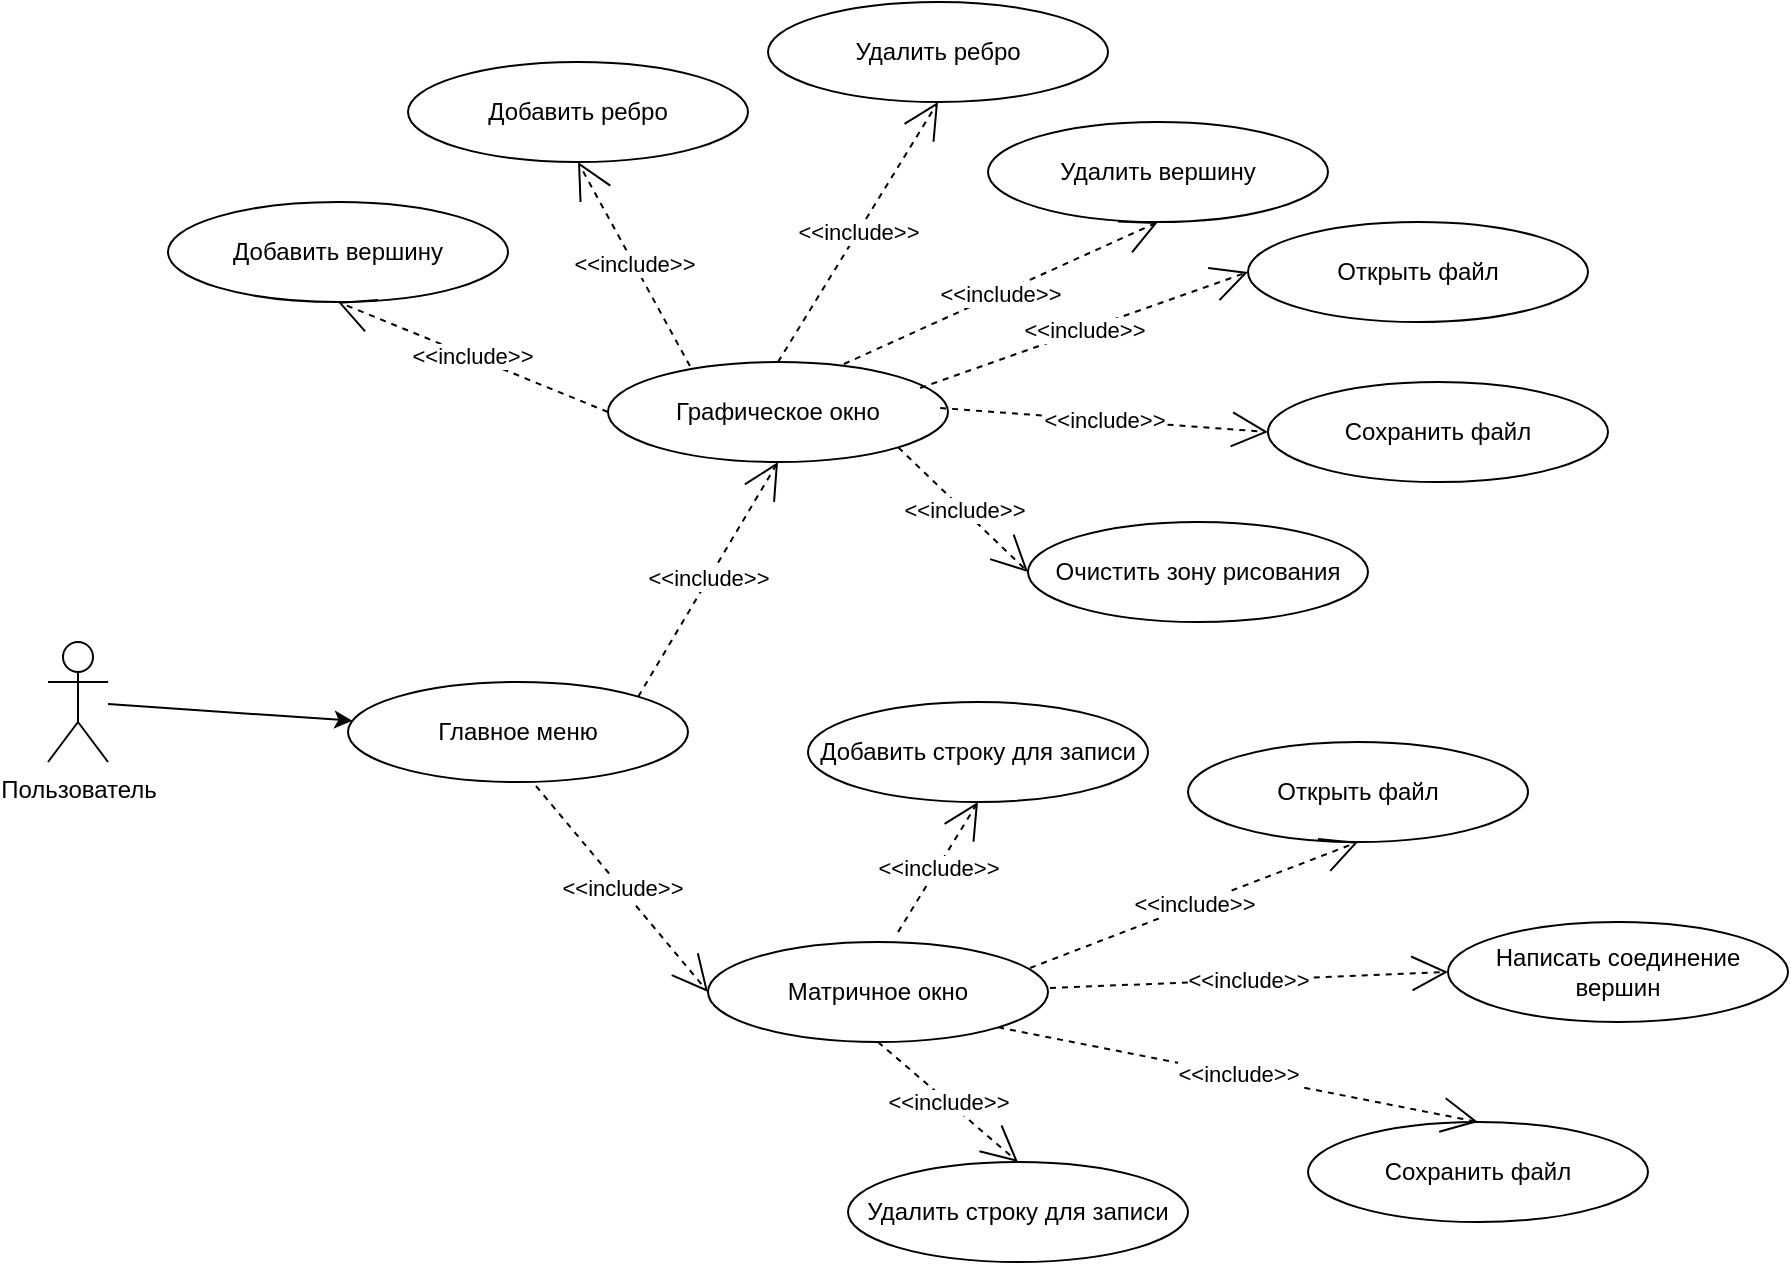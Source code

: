 <mxfile version="20.2.8" type="github">
  <diagram id="FuyvTvE4fielNitCsp12" name="Page-1">
    <mxGraphModel dx="1213" dy="1719" grid="1" gridSize="10" guides="1" tooltips="1" connect="1" arrows="1" fold="1" page="1" pageScale="1" pageWidth="850" pageHeight="1100" math="0" shadow="0">
      <root>
        <mxCell id="0" />
        <mxCell id="1" parent="0" />
        <mxCell id="vfB4iCaX7EaiuwefloM7-20" style="rounded=0;orthogonalLoop=1;jettySize=auto;html=1;" edge="1" parent="1" source="vfB4iCaX7EaiuwefloM7-2" target="vfB4iCaX7EaiuwefloM7-3">
          <mxGeometry relative="1" as="geometry" />
        </mxCell>
        <mxCell id="vfB4iCaX7EaiuwefloM7-2" value="Пользователь" style="shape=umlActor;verticalLabelPosition=bottom;verticalAlign=top;html=1;outlineConnect=0;" vertex="1" parent="1">
          <mxGeometry x="70" y="100" width="30" height="60" as="geometry" />
        </mxCell>
        <mxCell id="vfB4iCaX7EaiuwefloM7-3" value="Главное меню" style="ellipse;whiteSpace=wrap;html=1;" vertex="1" parent="1">
          <mxGeometry x="220" y="120" width="170" height="50" as="geometry" />
        </mxCell>
        <mxCell id="vfB4iCaX7EaiuwefloM7-4" value="Графическое окно" style="ellipse;whiteSpace=wrap;html=1;" vertex="1" parent="1">
          <mxGeometry x="350" y="-40" width="170" height="50" as="geometry" />
        </mxCell>
        <mxCell id="vfB4iCaX7EaiuwefloM7-5" value="Матричное окно" style="ellipse;whiteSpace=wrap;html=1;" vertex="1" parent="1">
          <mxGeometry x="400" y="250" width="170" height="50" as="geometry" />
        </mxCell>
        <mxCell id="vfB4iCaX7EaiuwefloM7-7" value="Добавить вершину" style="ellipse;whiteSpace=wrap;html=1;" vertex="1" parent="1">
          <mxGeometry x="130" y="-120" width="170" height="50" as="geometry" />
        </mxCell>
        <mxCell id="vfB4iCaX7EaiuwefloM7-8" value="Добавить ребро" style="ellipse;whiteSpace=wrap;html=1;" vertex="1" parent="1">
          <mxGeometry x="250" y="-190" width="170" height="50" as="geometry" />
        </mxCell>
        <mxCell id="vfB4iCaX7EaiuwefloM7-9" value="Удалить ребро" style="ellipse;whiteSpace=wrap;html=1;" vertex="1" parent="1">
          <mxGeometry x="430" y="-220" width="170" height="50" as="geometry" />
        </mxCell>
        <mxCell id="vfB4iCaX7EaiuwefloM7-10" value="Удалить вершину" style="ellipse;whiteSpace=wrap;html=1;" vertex="1" parent="1">
          <mxGeometry x="540" y="-160" width="170" height="50" as="geometry" />
        </mxCell>
        <mxCell id="vfB4iCaX7EaiuwefloM7-11" value="Открыть файл" style="ellipse;whiteSpace=wrap;html=1;" vertex="1" parent="1">
          <mxGeometry x="670" y="-110" width="170" height="50" as="geometry" />
        </mxCell>
        <mxCell id="vfB4iCaX7EaiuwefloM7-12" value="Сохранить файл" style="ellipse;whiteSpace=wrap;html=1;" vertex="1" parent="1">
          <mxGeometry x="680" y="-30" width="170" height="50" as="geometry" />
        </mxCell>
        <mxCell id="vfB4iCaX7EaiuwefloM7-13" value="Очистить зону рисования" style="ellipse;whiteSpace=wrap;html=1;" vertex="1" parent="1">
          <mxGeometry x="560" y="40" width="170" height="50" as="geometry" />
        </mxCell>
        <mxCell id="vfB4iCaX7EaiuwefloM7-14" value="Добавить строку для записи" style="ellipse;whiteSpace=wrap;html=1;" vertex="1" parent="1">
          <mxGeometry x="450" y="130" width="170" height="50" as="geometry" />
        </mxCell>
        <mxCell id="vfB4iCaX7EaiuwefloM7-15" value="Написать соединение вершин" style="ellipse;whiteSpace=wrap;html=1;" vertex="1" parent="1">
          <mxGeometry x="770" y="240" width="170" height="50" as="geometry" />
        </mxCell>
        <mxCell id="vfB4iCaX7EaiuwefloM7-16" value="Открыть файл" style="ellipse;whiteSpace=wrap;html=1;" vertex="1" parent="1">
          <mxGeometry x="640" y="150" width="170" height="50" as="geometry" />
        </mxCell>
        <mxCell id="vfB4iCaX7EaiuwefloM7-17" value="Сохранить файл" style="ellipse;whiteSpace=wrap;html=1;" vertex="1" parent="1">
          <mxGeometry x="700" y="340" width="170" height="50" as="geometry" />
        </mxCell>
        <mxCell id="vfB4iCaX7EaiuwefloM7-18" value="Удалить строку для записи" style="ellipse;whiteSpace=wrap;html=1;" vertex="1" parent="1">
          <mxGeometry x="470" y="360" width="170" height="50" as="geometry" />
        </mxCell>
        <mxCell id="vfB4iCaX7EaiuwefloM7-19" value="&amp;lt;&amp;lt;include&amp;gt;&amp;gt;" style="endArrow=open;endSize=16;endFill=0;html=1;rounded=0;exitX=1;exitY=0;exitDx=0;exitDy=0;entryX=0.5;entryY=1;entryDx=0;entryDy=0;dashed=1;" edge="1" parent="1" source="vfB4iCaX7EaiuwefloM7-3" target="vfB4iCaX7EaiuwefloM7-4">
          <mxGeometry width="160" relative="1" as="geometry">
            <mxPoint x="330" y="70" as="sourcePoint" />
            <mxPoint x="490" y="70" as="targetPoint" />
          </mxGeometry>
        </mxCell>
        <mxCell id="vfB4iCaX7EaiuwefloM7-22" value="&amp;lt;&amp;lt;include&amp;gt;&amp;gt;" style="endArrow=open;endSize=16;endFill=0;html=1;rounded=0;exitX=0;exitY=0.5;exitDx=0;exitDy=0;entryX=0.5;entryY=1;entryDx=0;entryDy=0;dashed=1;" edge="1" parent="1" source="vfB4iCaX7EaiuwefloM7-4" target="vfB4iCaX7EaiuwefloM7-7">
          <mxGeometry width="160" relative="1" as="geometry">
            <mxPoint x="275.104" y="167.322" as="sourcePoint" />
            <mxPoint x="445" y="20" as="targetPoint" />
          </mxGeometry>
        </mxCell>
        <mxCell id="vfB4iCaX7EaiuwefloM7-23" value="&amp;lt;&amp;lt;include&amp;gt;&amp;gt;" style="endArrow=open;endSize=16;endFill=0;html=1;rounded=0;exitX=0.241;exitY=0.04;exitDx=0;exitDy=0;entryX=0.5;entryY=1;entryDx=0;entryDy=0;dashed=1;exitPerimeter=0;" edge="1" parent="1" source="vfB4iCaX7EaiuwefloM7-4" target="vfB4iCaX7EaiuwefloM7-8">
          <mxGeometry width="160" relative="1" as="geometry">
            <mxPoint x="360" y="-5" as="sourcePoint" />
            <mxPoint x="225" y="-60" as="targetPoint" />
          </mxGeometry>
        </mxCell>
        <mxCell id="vfB4iCaX7EaiuwefloM7-24" value="&amp;lt;&amp;lt;include&amp;gt;&amp;gt;" style="endArrow=open;endSize=16;endFill=0;html=1;rounded=0;exitX=0.5;exitY=0;exitDx=0;exitDy=0;entryX=0.5;entryY=1;entryDx=0;entryDy=0;dashed=1;" edge="1" parent="1" source="vfB4iCaX7EaiuwefloM7-4" target="vfB4iCaX7EaiuwefloM7-9">
          <mxGeometry width="160" relative="1" as="geometry">
            <mxPoint x="400.97" y="-28" as="sourcePoint" />
            <mxPoint x="345" y="-130" as="targetPoint" />
          </mxGeometry>
        </mxCell>
        <mxCell id="vfB4iCaX7EaiuwefloM7-25" value="&amp;lt;&amp;lt;include&amp;gt;&amp;gt;" style="endArrow=open;endSize=16;endFill=0;html=1;rounded=0;exitX=0.694;exitY=0.02;exitDx=0;exitDy=0;dashed=1;exitPerimeter=0;entryX=0.5;entryY=1;entryDx=0;entryDy=0;" edge="1" parent="1" source="vfB4iCaX7EaiuwefloM7-4" target="vfB4iCaX7EaiuwefloM7-10">
          <mxGeometry width="160" relative="1" as="geometry">
            <mxPoint x="445" y="-30" as="sourcePoint" />
            <mxPoint x="525" y="-160" as="targetPoint" />
          </mxGeometry>
        </mxCell>
        <mxCell id="vfB4iCaX7EaiuwefloM7-26" value="&amp;lt;&amp;lt;include&amp;gt;&amp;gt;" style="endArrow=open;endSize=16;endFill=0;html=1;rounded=0;exitX=0.918;exitY=0.26;exitDx=0;exitDy=0;dashed=1;exitPerimeter=0;entryX=0;entryY=0.5;entryDx=0;entryDy=0;" edge="1" parent="1" source="vfB4iCaX7EaiuwefloM7-4" target="vfB4iCaX7EaiuwefloM7-11">
          <mxGeometry width="160" relative="1" as="geometry">
            <mxPoint x="477.98" y="-29" as="sourcePoint" />
            <mxPoint x="635" y="-100" as="targetPoint" />
          </mxGeometry>
        </mxCell>
        <mxCell id="vfB4iCaX7EaiuwefloM7-27" value="&amp;lt;&amp;lt;include&amp;gt;&amp;gt;" style="endArrow=open;endSize=16;endFill=0;html=1;rounded=0;exitX=0.918;exitY=0.26;exitDx=0;exitDy=0;dashed=1;exitPerimeter=0;entryX=0;entryY=0.5;entryDx=0;entryDy=0;" edge="1" parent="1" target="vfB4iCaX7EaiuwefloM7-12">
          <mxGeometry width="160" relative="1" as="geometry">
            <mxPoint x="516.06" y="-17" as="sourcePoint" />
            <mxPoint x="680" y="-75" as="targetPoint" />
          </mxGeometry>
        </mxCell>
        <mxCell id="vfB4iCaX7EaiuwefloM7-28" value="&amp;lt;&amp;lt;include&amp;gt;&amp;gt;" style="endArrow=open;endSize=16;endFill=0;html=1;rounded=0;exitX=1;exitY=1;exitDx=0;exitDy=0;dashed=1;entryX=0;entryY=0.5;entryDx=0;entryDy=0;" edge="1" parent="1" source="vfB4iCaX7EaiuwefloM7-4" target="vfB4iCaX7EaiuwefloM7-13">
          <mxGeometry width="160" relative="1" as="geometry">
            <mxPoint x="526.06" y="-7" as="sourcePoint" />
            <mxPoint x="690" y="5" as="targetPoint" />
          </mxGeometry>
        </mxCell>
        <mxCell id="vfB4iCaX7EaiuwefloM7-29" value="&amp;lt;&amp;lt;include&amp;gt;&amp;gt;" style="endArrow=open;endSize=16;endFill=0;html=1;rounded=0;exitX=0.559;exitY=-0.1;exitDx=0;exitDy=0;dashed=1;exitPerimeter=0;entryX=0.5;entryY=1;entryDx=0;entryDy=0;" edge="1" parent="1" source="vfB4iCaX7EaiuwefloM7-5" target="vfB4iCaX7EaiuwefloM7-14">
          <mxGeometry width="160" relative="1" as="geometry">
            <mxPoint x="526.06" y="-37" as="sourcePoint" />
            <mxPoint x="690" y="-25" as="targetPoint" />
          </mxGeometry>
        </mxCell>
        <mxCell id="vfB4iCaX7EaiuwefloM7-30" value="&amp;lt;&amp;lt;include&amp;gt;&amp;gt;" style="endArrow=open;endSize=16;endFill=0;html=1;rounded=0;exitX=0.947;exitY=0.26;exitDx=0;exitDy=0;dashed=1;exitPerimeter=0;entryX=0.5;entryY=1;entryDx=0;entryDy=0;" edge="1" parent="1" source="vfB4iCaX7EaiuwefloM7-5" target="vfB4iCaX7EaiuwefloM7-16">
          <mxGeometry width="160" relative="1" as="geometry">
            <mxPoint x="580.03" y="257.5" as="sourcePoint" />
            <mxPoint x="620" y="192.5" as="targetPoint" />
          </mxGeometry>
        </mxCell>
        <mxCell id="vfB4iCaX7EaiuwefloM7-31" value="&amp;lt;&amp;lt;include&amp;gt;&amp;gt;" style="endArrow=open;endSize=16;endFill=0;html=1;rounded=0;exitX=0.947;exitY=0.26;exitDx=0;exitDy=0;dashed=1;exitPerimeter=0;entryX=0;entryY=0.5;entryDx=0;entryDy=0;" edge="1" parent="1" target="vfB4iCaX7EaiuwefloM7-15">
          <mxGeometry width="160" relative="1" as="geometry">
            <mxPoint x="570.99" y="273" as="sourcePoint" />
            <mxPoint x="735" y="210" as="targetPoint" />
          </mxGeometry>
        </mxCell>
        <mxCell id="vfB4iCaX7EaiuwefloM7-32" value="&amp;lt;&amp;lt;include&amp;gt;&amp;gt;" style="endArrow=open;endSize=16;endFill=0;html=1;rounded=0;exitX=1;exitY=1;exitDx=0;exitDy=0;dashed=1;entryX=0.5;entryY=0;entryDx=0;entryDy=0;" edge="1" parent="1" source="vfB4iCaX7EaiuwefloM7-5" target="vfB4iCaX7EaiuwefloM7-17">
          <mxGeometry width="160" relative="1" as="geometry">
            <mxPoint x="580.99" y="283" as="sourcePoint" />
            <mxPoint x="780" y="275" as="targetPoint" />
          </mxGeometry>
        </mxCell>
        <mxCell id="vfB4iCaX7EaiuwefloM7-33" value="&amp;lt;&amp;lt;include&amp;gt;&amp;gt;" style="endArrow=open;endSize=16;endFill=0;html=1;rounded=0;exitX=0.5;exitY=1;exitDx=0;exitDy=0;dashed=1;entryX=0.5;entryY=0;entryDx=0;entryDy=0;" edge="1" parent="1" source="vfB4iCaX7EaiuwefloM7-5" target="vfB4iCaX7EaiuwefloM7-18">
          <mxGeometry width="160" relative="1" as="geometry">
            <mxPoint x="590.99" y="293" as="sourcePoint" />
            <mxPoint x="790" y="285" as="targetPoint" />
          </mxGeometry>
        </mxCell>
        <mxCell id="vfB4iCaX7EaiuwefloM7-35" value="&amp;lt;&amp;lt;include&amp;gt;&amp;gt;" style="endArrow=open;endSize=16;endFill=0;html=1;rounded=0;exitX=0.553;exitY=1.04;exitDx=0;exitDy=0;dashed=1;entryX=0;entryY=0.5;entryDx=0;entryDy=0;exitPerimeter=0;" edge="1" parent="1" source="vfB4iCaX7EaiuwefloM7-3" target="vfB4iCaX7EaiuwefloM7-5">
          <mxGeometry width="160" relative="1" as="geometry">
            <mxPoint x="665.104" y="312.678" as="sourcePoint" />
            <mxPoint x="905" y="360" as="targetPoint" />
          </mxGeometry>
        </mxCell>
      </root>
    </mxGraphModel>
  </diagram>
</mxfile>
